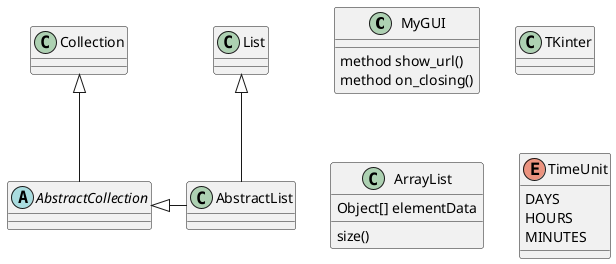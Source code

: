 @startuml
'https://plantuml.com/class-diagram

class MyGUI {
 method show_url()
 method on_closing()
}
abstract AbstractCollection
class TKinter


List <|-- AbstractList
Collection <|-- AbstractCollection

AbstractCollection <|- AbstractList

class ArrayList {
Object[] elementData
size()
}

enum TimeUnit {
DAYS
HOURS
MINUTES
}

@enduml